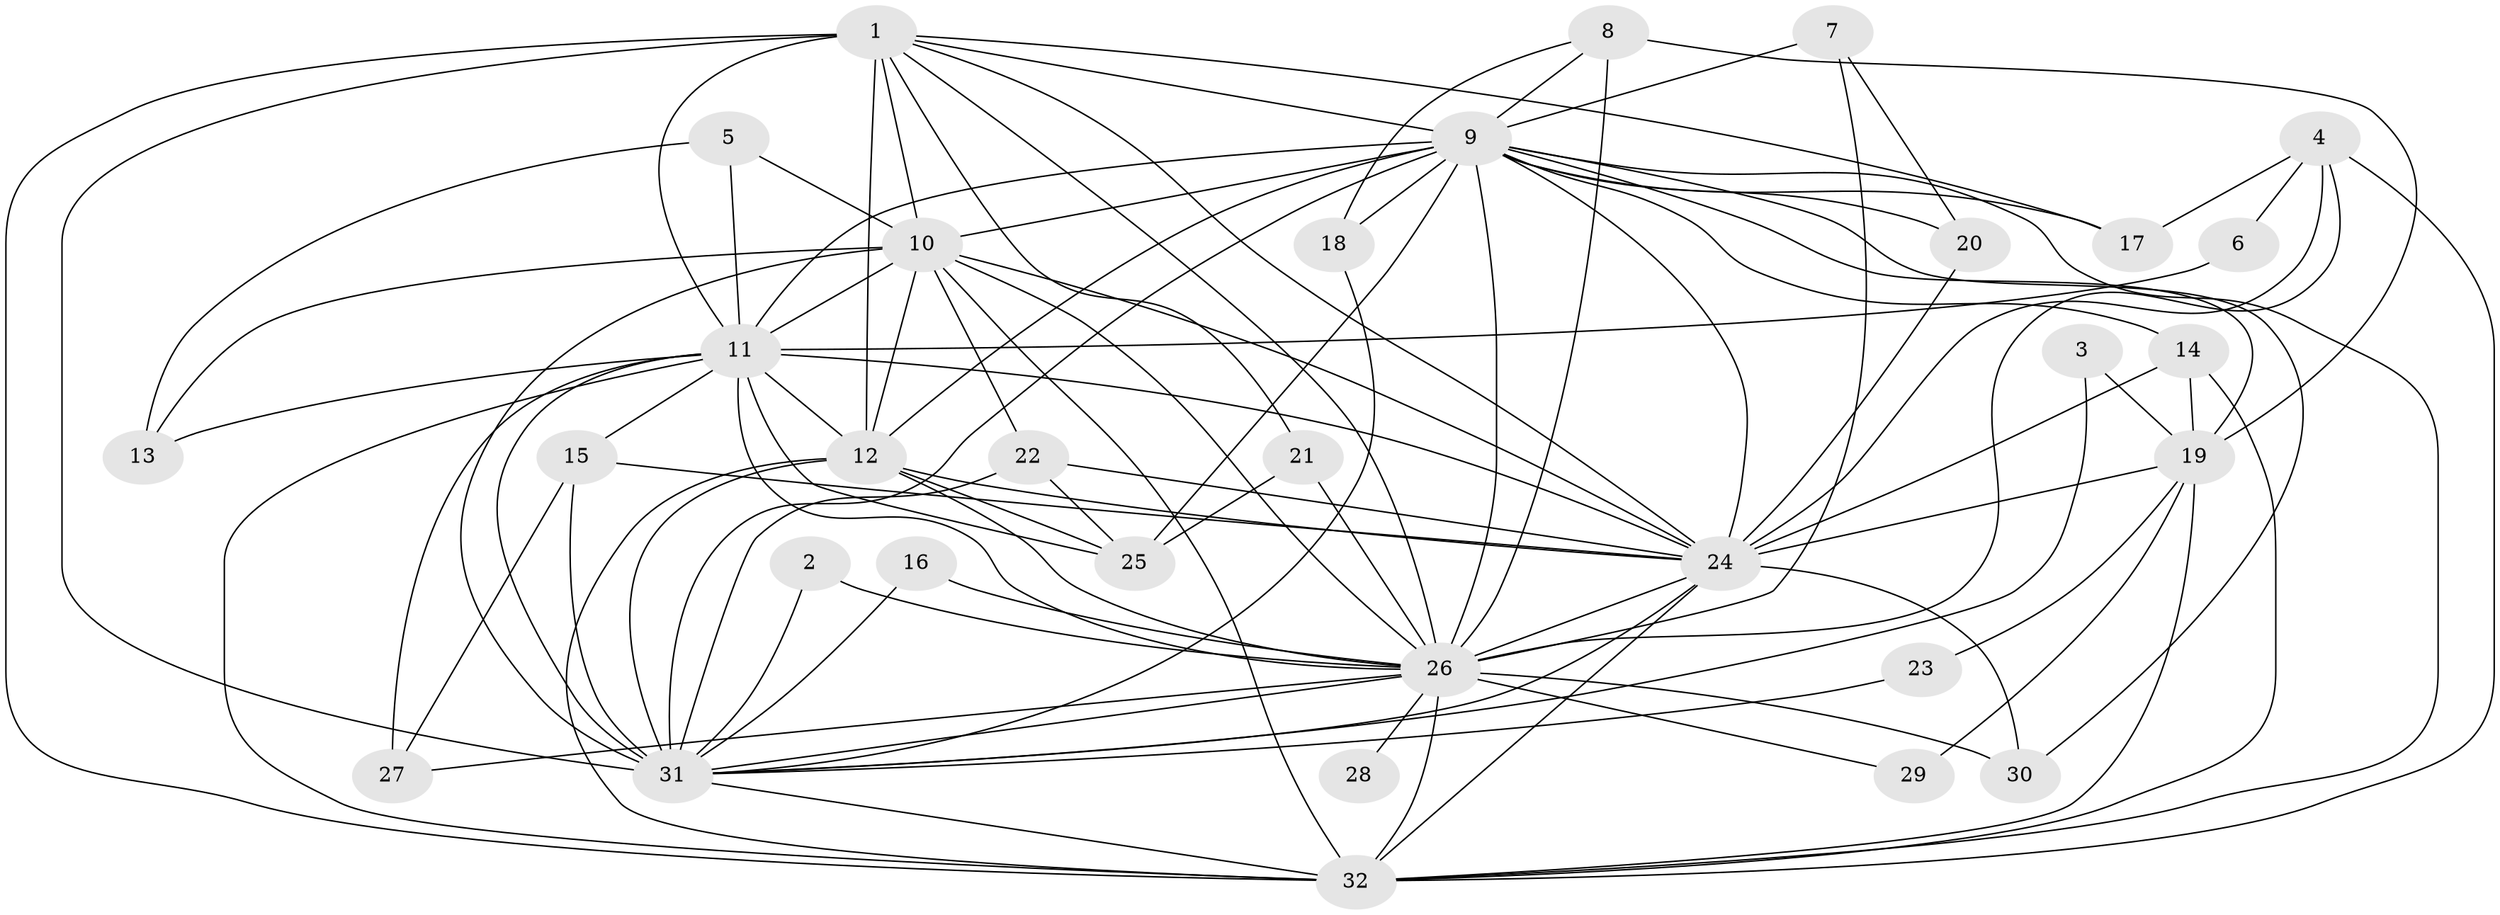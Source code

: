// original degree distribution, {12: 0.031746031746031744, 9: 0.015873015873015872, 26: 0.015873015873015872, 17: 0.015873015873015872, 16: 0.031746031746031744, 13: 0.015873015873015872, 25: 0.015873015873015872, 19: 0.015873015873015872, 5: 0.047619047619047616, 2: 0.5714285714285714, 8: 0.015873015873015872, 4: 0.047619047619047616, 3: 0.15873015873015872}
// Generated by graph-tools (version 1.1) at 2025/01/03/09/25 03:01:23]
// undirected, 32 vertices, 97 edges
graph export_dot {
graph [start="1"]
  node [color=gray90,style=filled];
  1;
  2;
  3;
  4;
  5;
  6;
  7;
  8;
  9;
  10;
  11;
  12;
  13;
  14;
  15;
  16;
  17;
  18;
  19;
  20;
  21;
  22;
  23;
  24;
  25;
  26;
  27;
  28;
  29;
  30;
  31;
  32;
  1 -- 9 [weight=1.0];
  1 -- 10 [weight=1.0];
  1 -- 11 [weight=1.0];
  1 -- 12 [weight=2.0];
  1 -- 17 [weight=1.0];
  1 -- 21 [weight=1.0];
  1 -- 24 [weight=1.0];
  1 -- 26 [weight=1.0];
  1 -- 31 [weight=1.0];
  1 -- 32 [weight=2.0];
  2 -- 26 [weight=1.0];
  2 -- 31 [weight=1.0];
  3 -- 19 [weight=1.0];
  3 -- 31 [weight=1.0];
  4 -- 6 [weight=1.0];
  4 -- 17 [weight=1.0];
  4 -- 24 [weight=1.0];
  4 -- 26 [weight=1.0];
  4 -- 32 [weight=1.0];
  5 -- 10 [weight=1.0];
  5 -- 11 [weight=1.0];
  5 -- 13 [weight=1.0];
  6 -- 11 [weight=1.0];
  7 -- 9 [weight=1.0];
  7 -- 20 [weight=1.0];
  7 -- 26 [weight=1.0];
  8 -- 9 [weight=1.0];
  8 -- 18 [weight=1.0];
  8 -- 19 [weight=1.0];
  8 -- 26 [weight=2.0];
  9 -- 10 [weight=1.0];
  9 -- 11 [weight=2.0];
  9 -- 12 [weight=2.0];
  9 -- 14 [weight=1.0];
  9 -- 17 [weight=1.0];
  9 -- 18 [weight=1.0];
  9 -- 19 [weight=1.0];
  9 -- 20 [weight=1.0];
  9 -- 24 [weight=2.0];
  9 -- 25 [weight=1.0];
  9 -- 26 [weight=4.0];
  9 -- 30 [weight=1.0];
  9 -- 31 [weight=2.0];
  9 -- 32 [weight=2.0];
  10 -- 11 [weight=1.0];
  10 -- 12 [weight=2.0];
  10 -- 13 [weight=1.0];
  10 -- 22 [weight=1.0];
  10 -- 24 [weight=1.0];
  10 -- 26 [weight=1.0];
  10 -- 31 [weight=1.0];
  10 -- 32 [weight=2.0];
  11 -- 12 [weight=2.0];
  11 -- 13 [weight=1.0];
  11 -- 15 [weight=1.0];
  11 -- 24 [weight=1.0];
  11 -- 25 [weight=1.0];
  11 -- 26 [weight=1.0];
  11 -- 27 [weight=1.0];
  11 -- 31 [weight=1.0];
  11 -- 32 [weight=1.0];
  12 -- 24 [weight=2.0];
  12 -- 25 [weight=1.0];
  12 -- 26 [weight=2.0];
  12 -- 31 [weight=4.0];
  12 -- 32 [weight=2.0];
  14 -- 19 [weight=1.0];
  14 -- 24 [weight=1.0];
  14 -- 32 [weight=1.0];
  15 -- 24 [weight=1.0];
  15 -- 27 [weight=1.0];
  15 -- 31 [weight=1.0];
  16 -- 26 [weight=1.0];
  16 -- 31 [weight=1.0];
  18 -- 31 [weight=1.0];
  19 -- 23 [weight=1.0];
  19 -- 24 [weight=1.0];
  19 -- 29 [weight=1.0];
  19 -- 32 [weight=1.0];
  20 -- 24 [weight=1.0];
  21 -- 25 [weight=1.0];
  21 -- 26 [weight=1.0];
  22 -- 24 [weight=1.0];
  22 -- 25 [weight=1.0];
  22 -- 31 [weight=1.0];
  23 -- 31 [weight=1.0];
  24 -- 26 [weight=1.0];
  24 -- 30 [weight=1.0];
  24 -- 31 [weight=1.0];
  24 -- 32 [weight=1.0];
  26 -- 27 [weight=1.0];
  26 -- 28 [weight=2.0];
  26 -- 29 [weight=1.0];
  26 -- 30 [weight=1.0];
  26 -- 31 [weight=1.0];
  26 -- 32 [weight=2.0];
  31 -- 32 [weight=1.0];
}
